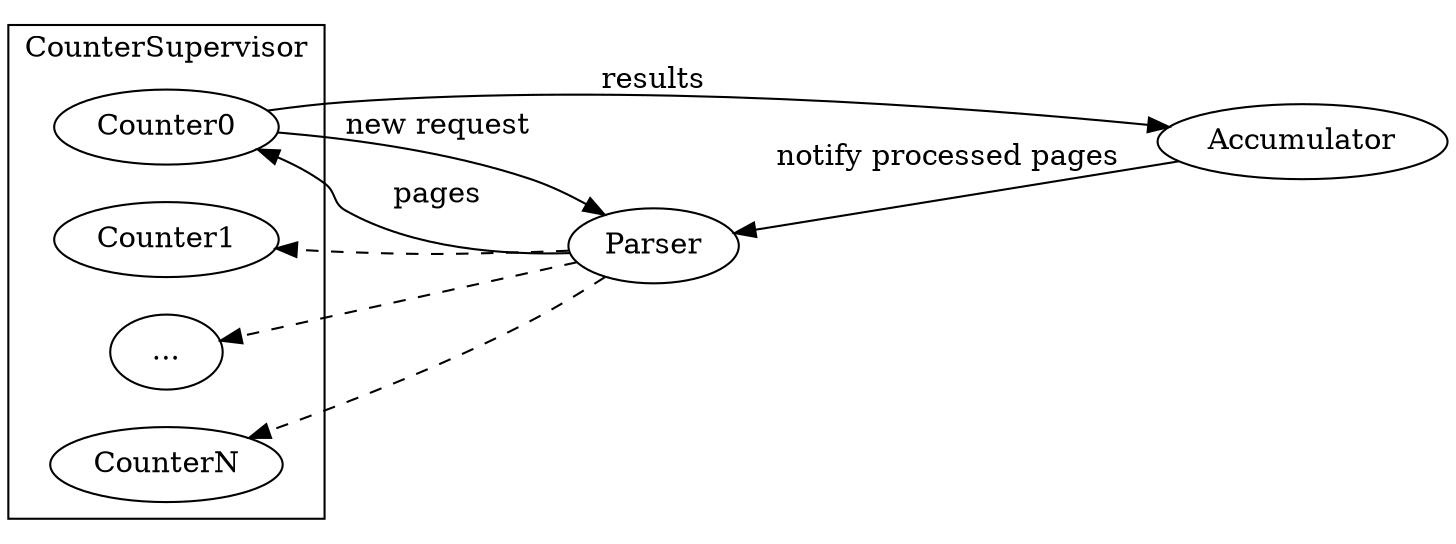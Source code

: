 digraph arch {
    rankdir=RL;

    Parser -> Counter0 [label="pages"];
    Counter0 -> Parser [label="new request"];
    Counter0 -> Accumulator [label="results"];
    Accumulator -> Parser [label="notify processed pages"];

    subgraph cluster_counter {
        label="CounterSupervisor";
        Counter0;
        Counter1;
        CounterRest [label="..."];
        CounterN;
    }

    edge [style="dashed"];
    Parser -> Counter1;
    Parser -> CounterRest;
    Parser -> CounterN;
}
